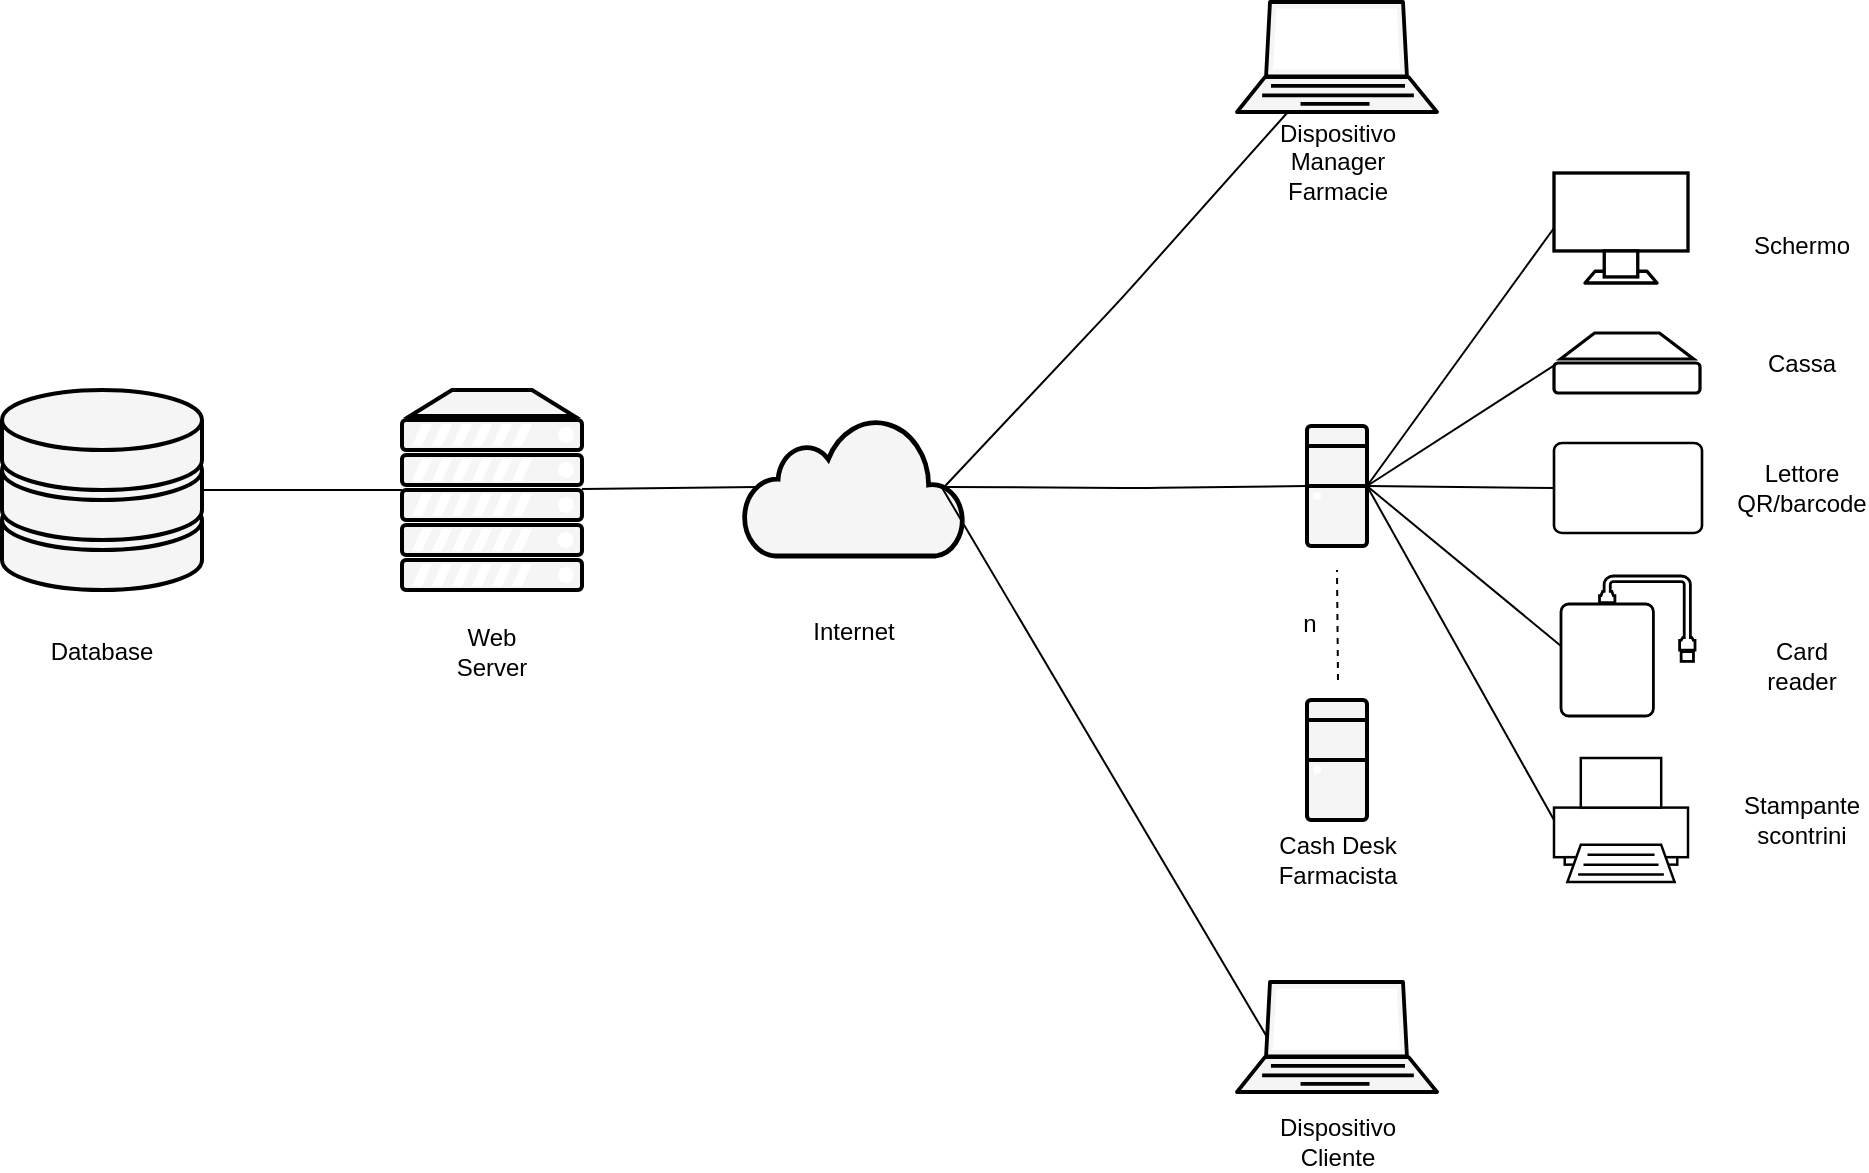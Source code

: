 <mxfile version="12.6.1" type="device"><diagram name="Page-1" id="55a83fd1-7818-8e21-69c5-c3457e3827bb"><mxGraphModel dx="1447" dy="762" grid="1" gridSize="10" guides="1" tooltips="1" connect="1" arrows="1" fold="1" page="1" pageScale="1" pageWidth="1100" pageHeight="850" background="#ffffff" math="0" shadow="0"><root><mxCell id="0"/><mxCell id="1" parent="0"/><mxCell id="paaMMIbjPPEyMeNymkZM-1" value="" style="verticalAlign=top;verticalLabelPosition=bottom;labelPosition=center;align=center;html=1;outlineConnect=0;gradientDirection=north;strokeWidth=2;shape=mxgraph.networks.storage;fillColor=#f5f5f5;strokeColor=#000000;fontColor=#333333;" parent="1" vertex="1"><mxGeometry x="40" y="374" width="100" height="100" as="geometry"/></mxCell><mxCell id="paaMMIbjPPEyMeNymkZM-2" value="" style="verticalAlign=top;verticalLabelPosition=bottom;labelPosition=center;align=center;html=1;outlineConnect=0;gradientDirection=north;strokeWidth=2;shape=mxgraph.networks.server;fillColor=#f5f5f5;strokeColor=#000000;fontColor=#333333;" parent="1" vertex="1"><mxGeometry x="240" y="374" width="90" height="100" as="geometry"/></mxCell><mxCell id="paaMMIbjPPEyMeNymkZM-3" value="" style="html=1;outlineConnect=0;gradientDirection=north;strokeWidth=2;shape=mxgraph.networks.cloud;fillColor=#f5f5f5;strokeColor=#000000;fontColor=#333333;" parent="1" vertex="1"><mxGeometry x="411" y="388" width="110" height="69" as="geometry"/></mxCell><mxCell id="paaMMIbjPPEyMeNymkZM-6" value="" style="verticalAlign=top;verticalLabelPosition=bottom;labelPosition=center;align=center;html=1;outlineConnect=0;gradientDirection=north;strokeWidth=2;shape=mxgraph.networks.laptop;fillColor=#f5f5f5;strokeColor=#000000;fontColor=#333333;" parent="1" vertex="1"><mxGeometry x="657.5" y="180" width="100" height="55" as="geometry"/></mxCell><mxCell id="paaMMIbjPPEyMeNymkZM-16" value="" style="endArrow=none;html=1;entryX=1;entryY=0.5;entryDx=0;entryDy=0;entryPerimeter=0;fillColor=#f5f5f5;strokeColor=#000000;" parent="1" source="paaMMIbjPPEyMeNymkZM-2" target="paaMMIbjPPEyMeNymkZM-1" edge="1"><mxGeometry width="50" height="50" relative="1" as="geometry"><mxPoint x="40" y="600" as="sourcePoint"/><mxPoint x="90" y="550" as="targetPoint"/></mxGeometry></mxCell><mxCell id="paaMMIbjPPEyMeNymkZM-17" value="" style="endArrow=none;html=1;entryX=0.91;entryY=0.5;entryDx=0;entryDy=0;entryPerimeter=0;exitX=0;exitY=0.5;exitDx=0;exitDy=0;exitPerimeter=0;fillColor=#f5f5f5;strokeColor=#000000;" parent="1" source="paaMMIbjPPEyMeNymkZM-25" target="paaMMIbjPPEyMeNymkZM-3" edge="1"><mxGeometry width="50" height="50" relative="1" as="geometry"><mxPoint x="667.5" y="495" as="sourcePoint"/><mxPoint x="560" y="540" as="targetPoint"/><Array as="points"><mxPoint x="610" y="423"/></Array></mxGeometry></mxCell><mxCell id="paaMMIbjPPEyMeNymkZM-18" value="" style="endArrow=none;html=1;exitX=0.91;exitY=0.5;exitDx=0;exitDy=0;exitPerimeter=0;fillColor=#f5f5f5;strokeColor=#000000;" parent="1" source="paaMMIbjPPEyMeNymkZM-3" target="paaMMIbjPPEyMeNymkZM-6" edge="1"><mxGeometry width="50" height="50" relative="1" as="geometry"><mxPoint x="460" y="330" as="sourcePoint"/><mxPoint x="510" y="280" as="targetPoint"/><Array as="points"><mxPoint x="600" y="328"/></Array></mxGeometry></mxCell><mxCell id="paaMMIbjPPEyMeNymkZM-19" value="" style="endArrow=none;html=1;entryX=0.06;entryY=0.5;entryDx=0;entryDy=0;entryPerimeter=0;fillColor=#f5f5f5;strokeColor=#000000;" parent="1" source="paaMMIbjPPEyMeNymkZM-2" target="paaMMIbjPPEyMeNymkZM-3" edge="1"><mxGeometry width="50" height="50" relative="1" as="geometry"><mxPoint x="330" y="474" as="sourcePoint"/><mxPoint x="400.711" y="424" as="targetPoint"/></mxGeometry></mxCell><mxCell id="paaMMIbjPPEyMeNymkZM-20" value="Database" style="text;html=1;align=center;verticalAlign=middle;whiteSpace=wrap;rounded=0;fillColor=none;shadow=0;glass=0;" parent="1" vertex="1"><mxGeometry x="70" y="495" width="40" height="20" as="geometry"/></mxCell><mxCell id="paaMMIbjPPEyMeNymkZM-21" value="Web Server" style="text;html=1;align=center;verticalAlign=middle;whiteSpace=wrap;rounded=0;fillColor=none;shadow=0;glass=0;" parent="1" vertex="1"><mxGeometry x="265" y="495" width="40" height="20" as="geometry"/></mxCell><mxCell id="paaMMIbjPPEyMeNymkZM-22" value="Internet" style="text;html=1;align=center;verticalAlign=middle;whiteSpace=wrap;rounded=0;fillColor=none;shadow=0;glass=0;" parent="1" vertex="1"><mxGeometry x="446" y="485" width="40" height="20" as="geometry"/></mxCell><mxCell id="paaMMIbjPPEyMeNymkZM-23" value="Dispositivo Manager Farmacie" style="text;html=1;align=center;verticalAlign=middle;whiteSpace=wrap;rounded=0;fillColor=none;shadow=0;glass=0;" parent="1" vertex="1"><mxGeometry x="687.5" y="250" width="40" height="20" as="geometry"/></mxCell><mxCell id="paaMMIbjPPEyMeNymkZM-25" value="" style="fontColor=#333333;verticalAlign=top;verticalLabelPosition=bottom;labelPosition=center;align=center;html=1;outlineConnect=0;fillColor=#f5f5f5;strokeColor=#000000;gradientColor=none;gradientDirection=north;strokeWidth=2;shape=mxgraph.networks.desktop_pc;" parent="1" vertex="1"><mxGeometry x="692.5" y="392" width="30" height="60" as="geometry"/></mxCell><mxCell id="paaMMIbjPPEyMeNymkZM-28" value="" style="verticalAlign=top;verticalLabelPosition=bottom;labelPosition=center;align=center;html=1;outlineConnect=0;gradientDirection=north;strokeWidth=2;shape=mxgraph.networks.printer;" parent="1" vertex="1"><mxGeometry x="816" y="558" width="67" height="62" as="geometry"/></mxCell><mxCell id="paaMMIbjPPEyMeNymkZM-29" value="" style="verticalAlign=top;verticalLabelPosition=bottom;labelPosition=center;align=center;html=1;outlineConnect=0;gradientDirection=north;strokeWidth=2;shape=mxgraph.networks.monitor;" parent="1" vertex="1"><mxGeometry x="816" y="265.5" width="67" height="55" as="geometry"/></mxCell><mxCell id="paaMMIbjPPEyMeNymkZM-30" value="" style="verticalAlign=top;verticalLabelPosition=bottom;labelPosition=center;align=center;html=1;outlineConnect=0;gradientDirection=north;strokeWidth=2;shape=mxgraph.networks.patch_panel;" parent="1" vertex="1"><mxGeometry x="816" y="345.5" width="73" height="30" as="geometry"/></mxCell><mxCell id="paaMMIbjPPEyMeNymkZM-31" value="" style="verticalAlign=top;verticalLabelPosition=bottom;labelPosition=center;align=center;html=1;outlineConnect=0;gradientDirection=north;strokeWidth=2;shape=mxgraph.networks.external_storage;" parent="1" vertex="1"><mxGeometry x="819.5" y="467" width="67" height="70" as="geometry"/></mxCell><mxCell id="paaMMIbjPPEyMeNymkZM-32" value="" style="verticalAlign=top;verticalLabelPosition=bottom;labelPosition=center;align=center;html=1;outlineConnect=0;gradientDirection=north;strokeWidth=2;shape=mxgraph.networks.tablet;" parent="1" vertex="1"><mxGeometry x="816" y="400.5" width="74" height="45" as="geometry"/></mxCell><mxCell id="paaMMIbjPPEyMeNymkZM-33" value="" style="endArrow=none;html=1;strokeColor=#000000;fontColor=#333333;entryX=1;entryY=0.5;entryDx=0;entryDy=0;entryPerimeter=0;exitX=0;exitY=0.5;exitDx=0;exitDy=0;exitPerimeter=0;" parent="1" source="paaMMIbjPPEyMeNymkZM-29" target="paaMMIbjPPEyMeNymkZM-25" edge="1"><mxGeometry width="50" height="50" relative="1" as="geometry"><mxPoint x="40" y="688" as="sourcePoint"/><mxPoint x="90" y="638" as="targetPoint"/></mxGeometry></mxCell><mxCell id="paaMMIbjPPEyMeNymkZM-34" value="" style="endArrow=none;html=1;strokeColor=#000000;fontColor=#333333;entryX=1;entryY=0.5;entryDx=0;entryDy=0;entryPerimeter=0;exitX=0.02;exitY=0.51;exitDx=0;exitDy=0;exitPerimeter=0;" parent="1" source="paaMMIbjPPEyMeNymkZM-30" target="paaMMIbjPPEyMeNymkZM-25" edge="1"><mxGeometry width="50" height="50" relative="1" as="geometry"><mxPoint x="826" y="303" as="sourcePoint"/><mxPoint x="732.5" y="432" as="targetPoint"/></mxGeometry></mxCell><mxCell id="paaMMIbjPPEyMeNymkZM-35" value="" style="endArrow=none;html=1;strokeColor=#000000;fontColor=#333333;entryX=1;entryY=0.5;entryDx=0;entryDy=0;entryPerimeter=0;exitX=0;exitY=0.5;exitDx=0;exitDy=0;exitPerimeter=0;" parent="1" source="paaMMIbjPPEyMeNymkZM-32" target="paaMMIbjPPEyMeNymkZM-25" edge="1"><mxGeometry width="50" height="50" relative="1" as="geometry"><mxPoint x="827.46" y="370.8" as="sourcePoint"/><mxPoint x="732.5" y="432" as="targetPoint"/></mxGeometry></mxCell><mxCell id="paaMMIbjPPEyMeNymkZM-36" value="" style="endArrow=none;html=1;strokeColor=#000000;fontColor=#333333;entryX=1;entryY=0.5;entryDx=0;entryDy=0;entryPerimeter=0;exitX=0;exitY=0.5;exitDx=0;exitDy=0;exitPerimeter=0;" parent="1" source="paaMMIbjPPEyMeNymkZM-31" target="paaMMIbjPPEyMeNymkZM-25" edge="1"><mxGeometry width="50" height="50" relative="1" as="geometry"><mxPoint x="826" y="433" as="sourcePoint"/><mxPoint x="732.5" y="432" as="targetPoint"/></mxGeometry></mxCell><mxCell id="paaMMIbjPPEyMeNymkZM-37" value="" style="endArrow=none;html=1;strokeColor=#000000;fontColor=#333333;entryX=1;entryY=0.5;entryDx=0;entryDy=0;entryPerimeter=0;exitX=0;exitY=0.5;exitDx=0;exitDy=0;exitPerimeter=0;" parent="1" source="paaMMIbjPPEyMeNymkZM-28" target="paaMMIbjPPEyMeNymkZM-25" edge="1"><mxGeometry width="50" height="50" relative="1" as="geometry"><mxPoint x="829.5" y="512" as="sourcePoint"/><mxPoint x="732.5" y="432" as="targetPoint"/></mxGeometry></mxCell><mxCell id="paaMMIbjPPEyMeNymkZM-38" value="Cassa" style="text;html=1;align=center;verticalAlign=middle;whiteSpace=wrap;rounded=0;fillColor=none;shadow=0;glass=0;" parent="1" vertex="1"><mxGeometry x="910" y="350.5" width="60" height="20" as="geometry"/></mxCell><mxCell id="paaMMIbjPPEyMeNymkZM-41" value="Schermo" style="text;html=1;align=center;verticalAlign=middle;whiteSpace=wrap;rounded=0;fillColor=none;shadow=0;glass=0;" parent="1" vertex="1"><mxGeometry x="910" y="292" width="60" height="20" as="geometry"/></mxCell><mxCell id="paaMMIbjPPEyMeNymkZM-42" value="Lettore QR/barcode" style="text;html=1;align=center;verticalAlign=middle;whiteSpace=wrap;rounded=0;fillColor=none;shadow=0;glass=0;" parent="1" vertex="1"><mxGeometry x="910" y="413" width="60" height="20" as="geometry"/></mxCell><mxCell id="paaMMIbjPPEyMeNymkZM-43" value="Card reader" style="text;html=1;align=center;verticalAlign=middle;whiteSpace=wrap;rounded=0;fillColor=none;shadow=0;glass=0;" parent="1" vertex="1"><mxGeometry x="910" y="502" width="60" height="20" as="geometry"/></mxCell><mxCell id="paaMMIbjPPEyMeNymkZM-44" value="Stampante scontrini" style="text;html=1;align=center;verticalAlign=middle;whiteSpace=wrap;rounded=0;fillColor=none;shadow=0;glass=0;" parent="1" vertex="1"><mxGeometry x="910" y="579" width="60" height="20" as="geometry"/></mxCell><mxCell id="paaMMIbjPPEyMeNymkZM-45" value="" style="fontColor=#333333;verticalAlign=top;verticalLabelPosition=bottom;labelPosition=center;align=center;html=1;outlineConnect=0;fillColor=#f5f5f5;strokeColor=#000000;gradientColor=none;gradientDirection=north;strokeWidth=2;shape=mxgraph.networks.desktop_pc;" parent="1" vertex="1"><mxGeometry x="692.5" y="529" width="30" height="60" as="geometry"/></mxCell><mxCell id="paaMMIbjPPEyMeNymkZM-46" value="" style="endArrow=none;dashed=1;html=1;strokeColor=#000000;fontColor=#333333;" parent="1" edge="1"><mxGeometry width="50" height="50" relative="1" as="geometry"><mxPoint x="708" y="519" as="sourcePoint"/><mxPoint x="707.5" y="464" as="targetPoint"/><Array as="points"/></mxGeometry></mxCell><mxCell id="paaMMIbjPPEyMeNymkZM-47" value="Cash Desk Farmacista" style="text;html=1;align=center;verticalAlign=middle;whiteSpace=wrap;rounded=0;fillColor=none;shadow=0;glass=0;" parent="1" vertex="1"><mxGeometry x="673.5" y="599" width="68" height="20" as="geometry"/></mxCell><mxCell id="paaMMIbjPPEyMeNymkZM-48" value="n" style="text;html=1;align=center;verticalAlign=middle;whiteSpace=wrap;rounded=0;fillColor=none;shadow=0;glass=0;" parent="1" vertex="1"><mxGeometry x="659.5" y="480.5" width="68" height="20" as="geometry"/></mxCell><mxCell id="paaMMIbjPPEyMeNymkZM-50" style="edgeStyle=none;rounded=0;orthogonalLoop=1;jettySize=auto;html=1;exitX=0.5;exitY=1;exitDx=0;exitDy=0;strokeColor=#000000;fontColor=#333333;" parent="1" edge="1"><mxGeometry relative="1" as="geometry"><mxPoint x="693.5" y="504" as="sourcePoint"/><mxPoint x="693.5" y="504" as="targetPoint"/></mxGeometry></mxCell><mxCell id="f0GPjQBHn2vlnBVA3iXM-1" value="" style="verticalAlign=top;verticalLabelPosition=bottom;labelPosition=center;align=center;html=1;outlineConnect=0;gradientDirection=north;strokeWidth=2;shape=mxgraph.networks.laptop;fillColor=#f5f5f5;strokeColor=#000000;fontColor=#333333;" parent="1" vertex="1"><mxGeometry x="657.5" y="670" width="100" height="55" as="geometry"/></mxCell><mxCell id="f0GPjQBHn2vlnBVA3iXM-2" value="" style="endArrow=none;html=1;fillColor=#f5f5f5;strokeColor=#000000;entryX=0.15;entryY=0.5;entryDx=0;entryDy=0;entryPerimeter=0;" parent="1" target="f0GPjQBHn2vlnBVA3iXM-1" edge="1"><mxGeometry width="50" height="50" relative="1" as="geometry"><mxPoint x="509.5" y="422" as="sourcePoint"/><mxPoint x="630" y="680" as="targetPoint"/><Array as="points"/></mxGeometry></mxCell><mxCell id="f0GPjQBHn2vlnBVA3iXM-3" value="Dispositivo Cliente" style="text;html=1;align=center;verticalAlign=middle;whiteSpace=wrap;rounded=0;fillColor=none;shadow=0;glass=0;" parent="1" vertex="1"><mxGeometry x="673.5" y="740" width="68" height="20" as="geometry"/></mxCell></root></mxGraphModel></diagram></mxfile>